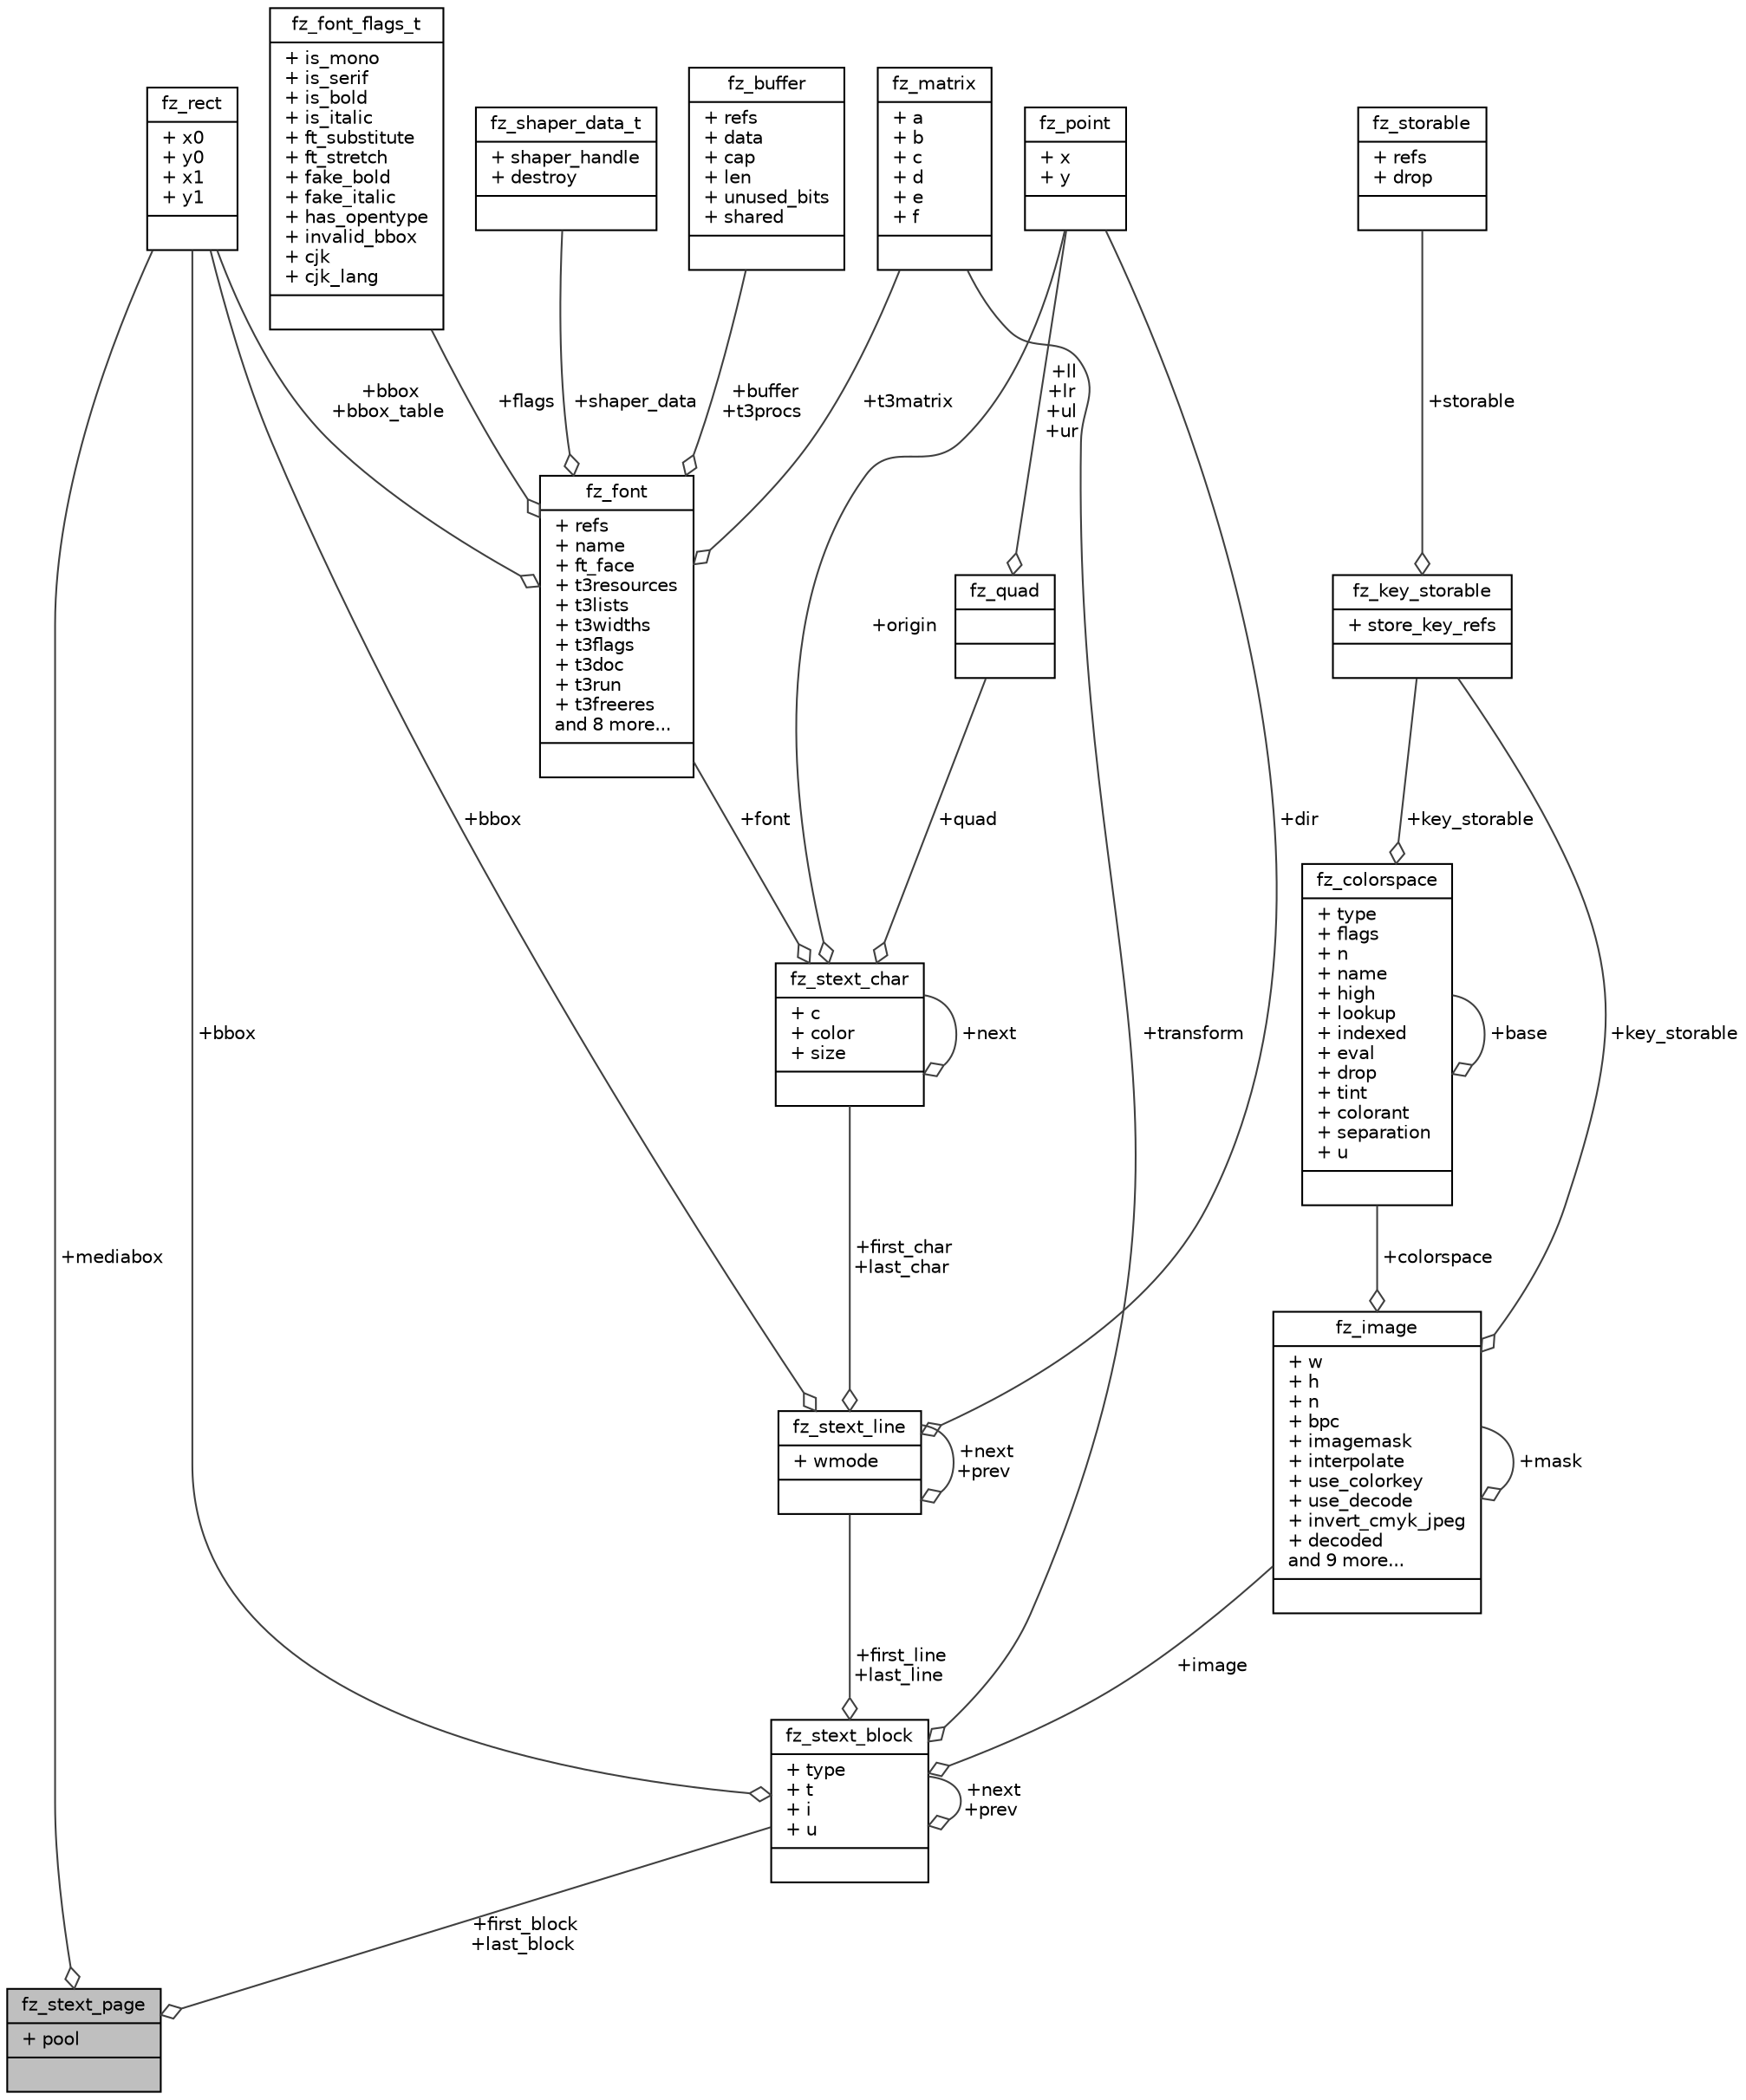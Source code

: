 digraph "fz_stext_page"
{
 // LATEX_PDF_SIZE
  edge [fontname="Helvetica",fontsize="10",labelfontname="Helvetica",labelfontsize="10"];
  node [fontname="Helvetica",fontsize="10",shape=record];
  Node1 [label="{fz_stext_page\n|+ pool\l|}",height=0.2,width=0.4,color="black", fillcolor="grey75", style="filled", fontcolor="black",tooltip=" "];
  Node2 -> Node1 [color="grey25",fontsize="10",style="solid",label=" +mediabox" ,arrowhead="odiamond",fontname="Helvetica"];
  Node2 [label="{fz_rect\n|+ x0\l+ y0\l+ x1\l+ y1\l|}",height=0.2,width=0.4,color="black", fillcolor="white", style="filled",URL="$structfz__rect.html",tooltip=" "];
  Node3 -> Node1 [color="grey25",fontsize="10",style="solid",label=" +first_block\n+last_block" ,arrowhead="odiamond",fontname="Helvetica"];
  Node3 [label="{fz_stext_block\n|+ type\l+ t\l+ i\l+ u\l|}",height=0.2,width=0.4,color="black", fillcolor="white", style="filled",URL="$structfz__stext__block.html",tooltip=" "];
  Node2 -> Node3 [color="grey25",fontsize="10",style="solid",label=" +bbox" ,arrowhead="odiamond",fontname="Helvetica"];
  Node4 -> Node3 [color="grey25",fontsize="10",style="solid",label=" +first_line\n+last_line" ,arrowhead="odiamond",fontname="Helvetica"];
  Node4 [label="{fz_stext_line\n|+ wmode\l|}",height=0.2,width=0.4,color="black", fillcolor="white", style="filled",URL="$structfz__stext__line.html",tooltip=" "];
  Node5 -> Node4 [color="grey25",fontsize="10",style="solid",label=" +dir" ,arrowhead="odiamond",fontname="Helvetica"];
  Node5 [label="{fz_point\n|+ x\l+ y\l|}",height=0.2,width=0.4,color="black", fillcolor="white", style="filled",URL="$structfz__point.html",tooltip=" "];
  Node2 -> Node4 [color="grey25",fontsize="10",style="solid",label=" +bbox" ,arrowhead="odiamond",fontname="Helvetica"];
  Node6 -> Node4 [color="grey25",fontsize="10",style="solid",label=" +first_char\n+last_char" ,arrowhead="odiamond",fontname="Helvetica"];
  Node6 [label="{fz_stext_char\n|+ c\l+ color\l+ size\l|}",height=0.2,width=0.4,color="black", fillcolor="white", style="filled",URL="$structfz__stext__char.html",tooltip=" "];
  Node5 -> Node6 [color="grey25",fontsize="10",style="solid",label=" +origin" ,arrowhead="odiamond",fontname="Helvetica"];
  Node7 -> Node6 [color="grey25",fontsize="10",style="solid",label=" +quad" ,arrowhead="odiamond",fontname="Helvetica"];
  Node7 [label="{fz_quad\n||}",height=0.2,width=0.4,color="black", fillcolor="white", style="filled",URL="$structfz__quad.html",tooltip=" "];
  Node5 -> Node7 [color="grey25",fontsize="10",style="solid",label=" +ll\n+lr\n+ul\n+ur" ,arrowhead="odiamond",fontname="Helvetica"];
  Node8 -> Node6 [color="grey25",fontsize="10",style="solid",label=" +font" ,arrowhead="odiamond",fontname="Helvetica"];
  Node8 [label="{fz_font\n|+ refs\l+ name\l+ ft_face\l+ t3resources\l+ t3lists\l+ t3widths\l+ t3flags\l+ t3doc\l+ t3run\l+ t3freeres\land 8 more...\l|}",height=0.2,width=0.4,color="black", fillcolor="white", style="filled",URL="$structfz__font.html",tooltip=" "];
  Node9 -> Node8 [color="grey25",fontsize="10",style="solid",label=" +buffer\n+t3procs" ,arrowhead="odiamond",fontname="Helvetica"];
  Node9 [label="{fz_buffer\n|+ refs\l+ data\l+ cap\l+ len\l+ unused_bits\l+ shared\l|}",height=0.2,width=0.4,color="black", fillcolor="white", style="filled",URL="$structfz__buffer.html",tooltip=" "];
  Node10 -> Node8 [color="grey25",fontsize="10",style="solid",label=" +flags" ,arrowhead="odiamond",fontname="Helvetica"];
  Node10 [label="{fz_font_flags_t\n|+ is_mono\l+ is_serif\l+ is_bold\l+ is_italic\l+ ft_substitute\l+ ft_stretch\l+ fake_bold\l+ fake_italic\l+ has_opentype\l+ invalid_bbox\l+ cjk\l+ cjk_lang\l|}",height=0.2,width=0.4,color="black", fillcolor="white", style="filled",URL="$structfz__font__flags__t.html",tooltip=" "];
  Node11 -> Node8 [color="grey25",fontsize="10",style="solid",label=" +shaper_data" ,arrowhead="odiamond",fontname="Helvetica"];
  Node11 [label="{fz_shaper_data_t\n|+ shaper_handle\l+ destroy\l|}",height=0.2,width=0.4,color="black", fillcolor="white", style="filled",URL="$structfz__shaper__data__t.html",tooltip=" "];
  Node12 -> Node8 [color="grey25",fontsize="10",style="solid",label=" +t3matrix" ,arrowhead="odiamond",fontname="Helvetica"];
  Node12 [label="{fz_matrix\n|+ a\l+ b\l+ c\l+ d\l+ e\l+ f\l|}",height=0.2,width=0.4,color="black", fillcolor="white", style="filled",URL="$structfz__matrix.html",tooltip=" "];
  Node2 -> Node8 [color="grey25",fontsize="10",style="solid",label=" +bbox\n+bbox_table" ,arrowhead="odiamond",fontname="Helvetica"];
  Node6 -> Node6 [color="grey25",fontsize="10",style="solid",label=" +next" ,arrowhead="odiamond",fontname="Helvetica"];
  Node4 -> Node4 [color="grey25",fontsize="10",style="solid",label=" +next\n+prev" ,arrowhead="odiamond",fontname="Helvetica"];
  Node12 -> Node3 [color="grey25",fontsize="10",style="solid",label=" +transform" ,arrowhead="odiamond",fontname="Helvetica"];
  Node13 -> Node3 [color="grey25",fontsize="10",style="solid",label=" +image" ,arrowhead="odiamond",fontname="Helvetica"];
  Node13 [label="{fz_image\n|+ w\l+ h\l+ n\l+ bpc\l+ imagemask\l+ interpolate\l+ use_colorkey\l+ use_decode\l+ invert_cmyk_jpeg\l+ decoded\land 9 more...\l|}",height=0.2,width=0.4,color="black", fillcolor="white", style="filled",URL="$structfz__image.html",tooltip=" "];
  Node14 -> Node13 [color="grey25",fontsize="10",style="solid",label=" +key_storable" ,arrowhead="odiamond",fontname="Helvetica"];
  Node14 [label="{fz_key_storable\n|+ store_key_refs\l|}",height=0.2,width=0.4,color="black", fillcolor="white", style="filled",URL="$structfz__key__storable.html",tooltip=" "];
  Node15 -> Node14 [color="grey25",fontsize="10",style="solid",label=" +storable" ,arrowhead="odiamond",fontname="Helvetica"];
  Node15 [label="{fz_storable\n|+ refs\l+ drop\l|}",height=0.2,width=0.4,color="black", fillcolor="white", style="filled",URL="$structfz__storable.html",tooltip=" "];
  Node13 -> Node13 [color="grey25",fontsize="10",style="solid",label=" +mask" ,arrowhead="odiamond",fontname="Helvetica"];
  Node16 -> Node13 [color="grey25",fontsize="10",style="solid",label=" +colorspace" ,arrowhead="odiamond",fontname="Helvetica"];
  Node16 [label="{fz_colorspace\n|+ type\l+ flags\l+ n\l+ name\l+ high\l+ lookup\l+ indexed\l+ eval\l+ drop\l+ tint\l+ colorant\l+ separation\l+ u\l|}",height=0.2,width=0.4,color="black", fillcolor="white", style="filled",URL="$structfz__colorspace.html",tooltip=" "];
  Node14 -> Node16 [color="grey25",fontsize="10",style="solid",label=" +key_storable" ,arrowhead="odiamond",fontname="Helvetica"];
  Node16 -> Node16 [color="grey25",fontsize="10",style="solid",label=" +base" ,arrowhead="odiamond",fontname="Helvetica"];
  Node3 -> Node3 [color="grey25",fontsize="10",style="solid",label=" +next\n+prev" ,arrowhead="odiamond",fontname="Helvetica"];
}
